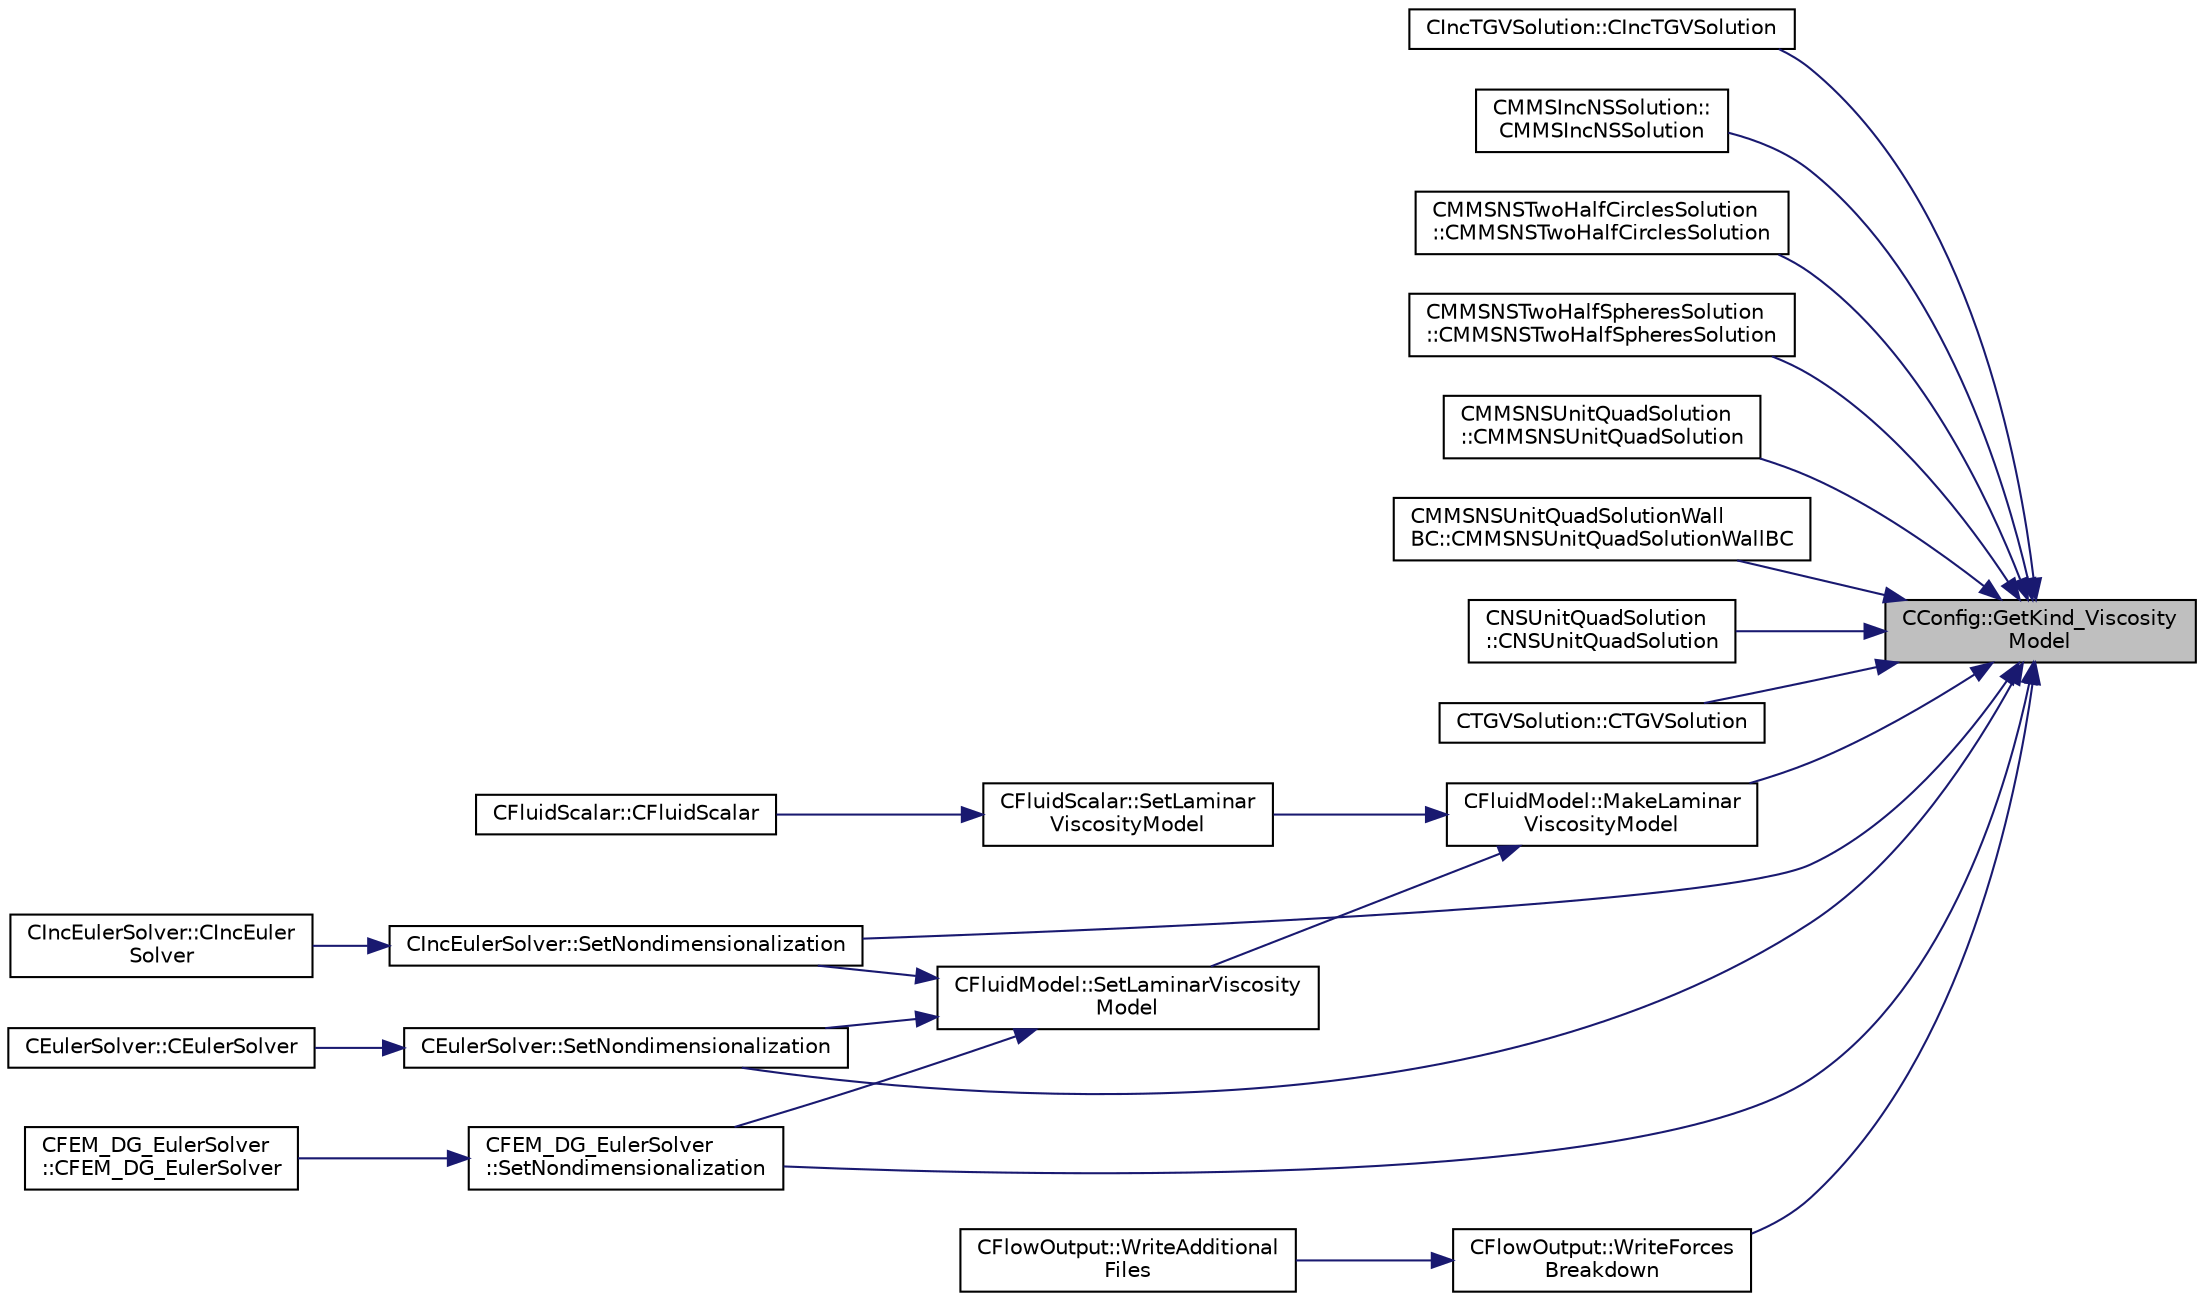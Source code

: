 digraph "CConfig::GetKind_ViscosityModel"
{
 // LATEX_PDF_SIZE
  edge [fontname="Helvetica",fontsize="10",labelfontname="Helvetica",labelfontsize="10"];
  node [fontname="Helvetica",fontsize="10",shape=record];
  rankdir="RL";
  Node1 [label="CConfig::GetKind_Viscosity\lModel",height=0.2,width=0.4,color="black", fillcolor="grey75", style="filled", fontcolor="black",tooltip="Get the value of the viscosity model."];
  Node1 -> Node2 [dir="back",color="midnightblue",fontsize="10",style="solid",fontname="Helvetica"];
  Node2 [label="CIncTGVSolution::CIncTGVSolution",height=0.2,width=0.4,color="black", fillcolor="white", style="filled",URL="$classCIncTGVSolution.html#a3ea2bca3a8d759b093049d71d69e5e33",tooltip=" "];
  Node1 -> Node3 [dir="back",color="midnightblue",fontsize="10",style="solid",fontname="Helvetica"];
  Node3 [label="CMMSIncNSSolution::\lCMMSIncNSSolution",height=0.2,width=0.4,color="black", fillcolor="white", style="filled",URL="$classCMMSIncNSSolution.html#aceb30a97e941b06932d2dab5145f5333",tooltip=" "];
  Node1 -> Node4 [dir="back",color="midnightblue",fontsize="10",style="solid",fontname="Helvetica"];
  Node4 [label="CMMSNSTwoHalfCirclesSolution\l::CMMSNSTwoHalfCirclesSolution",height=0.2,width=0.4,color="black", fillcolor="white", style="filled",URL="$classCMMSNSTwoHalfCirclesSolution.html#afb31f8a5302b2a376a1781805fefb3f1",tooltip=" "];
  Node1 -> Node5 [dir="back",color="midnightblue",fontsize="10",style="solid",fontname="Helvetica"];
  Node5 [label="CMMSNSTwoHalfSpheresSolution\l::CMMSNSTwoHalfSpheresSolution",height=0.2,width=0.4,color="black", fillcolor="white", style="filled",URL="$classCMMSNSTwoHalfSpheresSolution.html#a8a5a9229428c02216ec39243e5738c2c",tooltip=" "];
  Node1 -> Node6 [dir="back",color="midnightblue",fontsize="10",style="solid",fontname="Helvetica"];
  Node6 [label="CMMSNSUnitQuadSolution\l::CMMSNSUnitQuadSolution",height=0.2,width=0.4,color="black", fillcolor="white", style="filled",URL="$classCMMSNSUnitQuadSolution.html#a15ed15b17ed5e8bcc2c4e22ae0208609",tooltip=" "];
  Node1 -> Node7 [dir="back",color="midnightblue",fontsize="10",style="solid",fontname="Helvetica"];
  Node7 [label="CMMSNSUnitQuadSolutionWall\lBC::CMMSNSUnitQuadSolutionWallBC",height=0.2,width=0.4,color="black", fillcolor="white", style="filled",URL="$classCMMSNSUnitQuadSolutionWallBC.html#a8a073b252ded24ccdb874d41b6e1660a",tooltip=" "];
  Node1 -> Node8 [dir="back",color="midnightblue",fontsize="10",style="solid",fontname="Helvetica"];
  Node8 [label="CNSUnitQuadSolution\l::CNSUnitQuadSolution",height=0.2,width=0.4,color="black", fillcolor="white", style="filled",URL="$classCNSUnitQuadSolution.html#a7e40a7f6fddad267f011675ff5f39fe3",tooltip=" "];
  Node1 -> Node9 [dir="back",color="midnightblue",fontsize="10",style="solid",fontname="Helvetica"];
  Node9 [label="CTGVSolution::CTGVSolution",height=0.2,width=0.4,color="black", fillcolor="white", style="filled",URL="$classCTGVSolution.html#a9abff4ee12f6573861db6cd57bb988cc",tooltip=" "];
  Node1 -> Node10 [dir="back",color="midnightblue",fontsize="10",style="solid",fontname="Helvetica"];
  Node10 [label="CFluidModel::MakeLaminar\lViscosityModel",height=0.2,width=0.4,color="black", fillcolor="white", style="filled",URL="$classCFluidModel.html#a9355dadcf856cc47846bb392c4e463b5",tooltip="Instantiate the right type of viscosity model based on config."];
  Node10 -> Node11 [dir="back",color="midnightblue",fontsize="10",style="solid",fontname="Helvetica"];
  Node11 [label="CFluidScalar::SetLaminar\lViscosityModel",height=0.2,width=0.4,color="black", fillcolor="white", style="filled",URL="$classCFluidScalar.html#afdec02163e8dd0c36a2fb05991b8a63e",tooltip="Set viscosity model."];
  Node11 -> Node12 [dir="back",color="midnightblue",fontsize="10",style="solid",fontname="Helvetica"];
  Node12 [label="CFluidScalar::CFluidScalar",height=0.2,width=0.4,color="black", fillcolor="white", style="filled",URL="$classCFluidScalar.html#a0424cef1839c30dde36bd1d0cab8ffdd",tooltip="Constructor of the class."];
  Node10 -> Node13 [dir="back",color="midnightblue",fontsize="10",style="solid",fontname="Helvetica"];
  Node13 [label="CFluidModel::SetLaminarViscosity\lModel",height=0.2,width=0.4,color="black", fillcolor="white", style="filled",URL="$classCFluidModel.html#a3fff45eb5d6944cb5ed82de721233aa1",tooltip="Set viscosity model."];
  Node13 -> Node14 [dir="back",color="midnightblue",fontsize="10",style="solid",fontname="Helvetica"];
  Node14 [label="CIncEulerSolver::SetNondimensionalization",height=0.2,width=0.4,color="black", fillcolor="white", style="filled",URL="$classCIncEulerSolver.html#a2cffaa24417cb3803d36d38b3874d6d0",tooltip="Set the solver nondimensionalization."];
  Node14 -> Node15 [dir="back",color="midnightblue",fontsize="10",style="solid",fontname="Helvetica"];
  Node15 [label="CIncEulerSolver::CIncEuler\lSolver",height=0.2,width=0.4,color="black", fillcolor="white", style="filled",URL="$classCIncEulerSolver.html#a2a0c72c1d1d79e45c69da03e01f6281a",tooltip="Constructor of the class."];
  Node13 -> Node16 [dir="back",color="midnightblue",fontsize="10",style="solid",fontname="Helvetica"];
  Node16 [label="CEulerSolver::SetNondimensionalization",height=0.2,width=0.4,color="black", fillcolor="white", style="filled",URL="$classCEulerSolver.html#a1c633d6e77fefb2e76308e2ba0af0c2c",tooltip="Set the solver nondimensionalization."];
  Node16 -> Node17 [dir="back",color="midnightblue",fontsize="10",style="solid",fontname="Helvetica"];
  Node17 [label="CEulerSolver::CEulerSolver",height=0.2,width=0.4,color="black", fillcolor="white", style="filled",URL="$classCEulerSolver.html#acb987947b2e76a9900605cb5fee72460",tooltip="Main constructor of this class."];
  Node13 -> Node18 [dir="back",color="midnightblue",fontsize="10",style="solid",fontname="Helvetica"];
  Node18 [label="CFEM_DG_EulerSolver\l::SetNondimensionalization",height=0.2,width=0.4,color="black", fillcolor="white", style="filled",URL="$classCFEM__DG__EulerSolver.html#a31316dc2fe564329d9bb372961b10a3a",tooltip="Set the fluid solver nondimensionalization."];
  Node18 -> Node19 [dir="back",color="midnightblue",fontsize="10",style="solid",fontname="Helvetica"];
  Node19 [label="CFEM_DG_EulerSolver\l::CFEM_DG_EulerSolver",height=0.2,width=0.4,color="black", fillcolor="white", style="filled",URL="$classCFEM__DG__EulerSolver.html#a70d30ef9e7cd7620d54ec73f4b1ed28c",tooltip=" "];
  Node1 -> Node14 [dir="back",color="midnightblue",fontsize="10",style="solid",fontname="Helvetica"];
  Node1 -> Node16 [dir="back",color="midnightblue",fontsize="10",style="solid",fontname="Helvetica"];
  Node1 -> Node18 [dir="back",color="midnightblue",fontsize="10",style="solid",fontname="Helvetica"];
  Node1 -> Node20 [dir="back",color="midnightblue",fontsize="10",style="solid",fontname="Helvetica"];
  Node20 [label="CFlowOutput::WriteForces\lBreakdown",height=0.2,width=0.4,color="black", fillcolor="white", style="filled",URL="$classCFlowOutput.html#aff6a6f11c9f53f559bab9ca94b21cd2a",tooltip="Write the forces breakdown file."];
  Node20 -> Node21 [dir="back",color="midnightblue",fontsize="10",style="solid",fontname="Helvetica"];
  Node21 [label="CFlowOutput::WriteAdditional\lFiles",height=0.2,width=0.4,color="black", fillcolor="white", style="filled",URL="$classCFlowOutput.html#aaac3fb7b2575967b157c306065ab1ea8",tooltip="Write any additional files defined for the current solver."];
}
